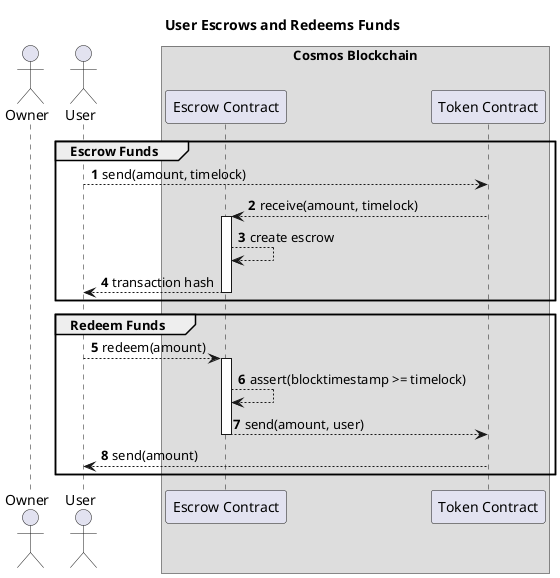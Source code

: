 @startuml
title User Escrows and Redeems Funds


actor Owner as O
actor User as U

box "Cosmos Blockchain"
  participant "Escrow Contract" as EC
  participant "Token Contract" as TC
end box


autonumber

group Escrow Funds

  U --> TC: send(amount, timelock)


  TC --> EC: receive(amount, timelock)
  activate EC

  EC --> EC: create escrow

  EC --> U: transaction hash
  deactivate EC

end group

group Redeem Funds

  U --> EC: redeem(amount)
  activate EC

  EC --> EC: assert(blocktimestamp >= timelock)
  EC --> TC: send(amount, user)
  deactivate EC

  TC --> U: send(amount)


end group
@enduml
